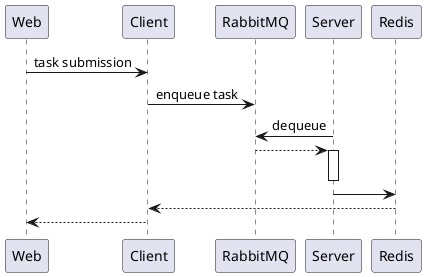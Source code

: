 @startuml sequence_diagram
participant Web as w
participant Client as c
participant RabbitMQ as q
participant Server as s
participant Redis as r
w -> c: task submission
c -> q: enqueue task
s -> q: dequeue
s <-- q
activate s
deactivate s
s -> r
r --> c
c --> w
@enduml